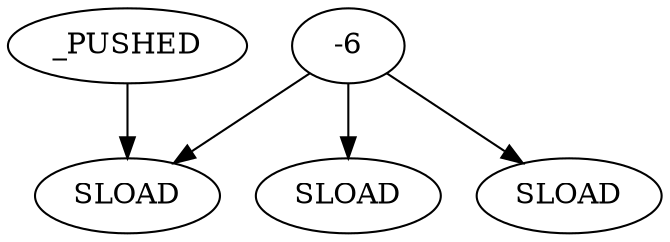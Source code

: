 // TEST
digraph {
	n1 [label=SLOAD shape=oval]
	n2 [label=SLOAD shape=oval]
	n3 [label=SLOAD shape=oval]
	n0 [label=_PUSHED shape=oval]
	n0 -> n1 [label="" color="" style=solid]
	-6 -> n1 [label="" color="" style=solid]
	-6 -> n2 [label="" color="" style=solid]
	-6 -> n3 [label="" color="" style=solid]
}
